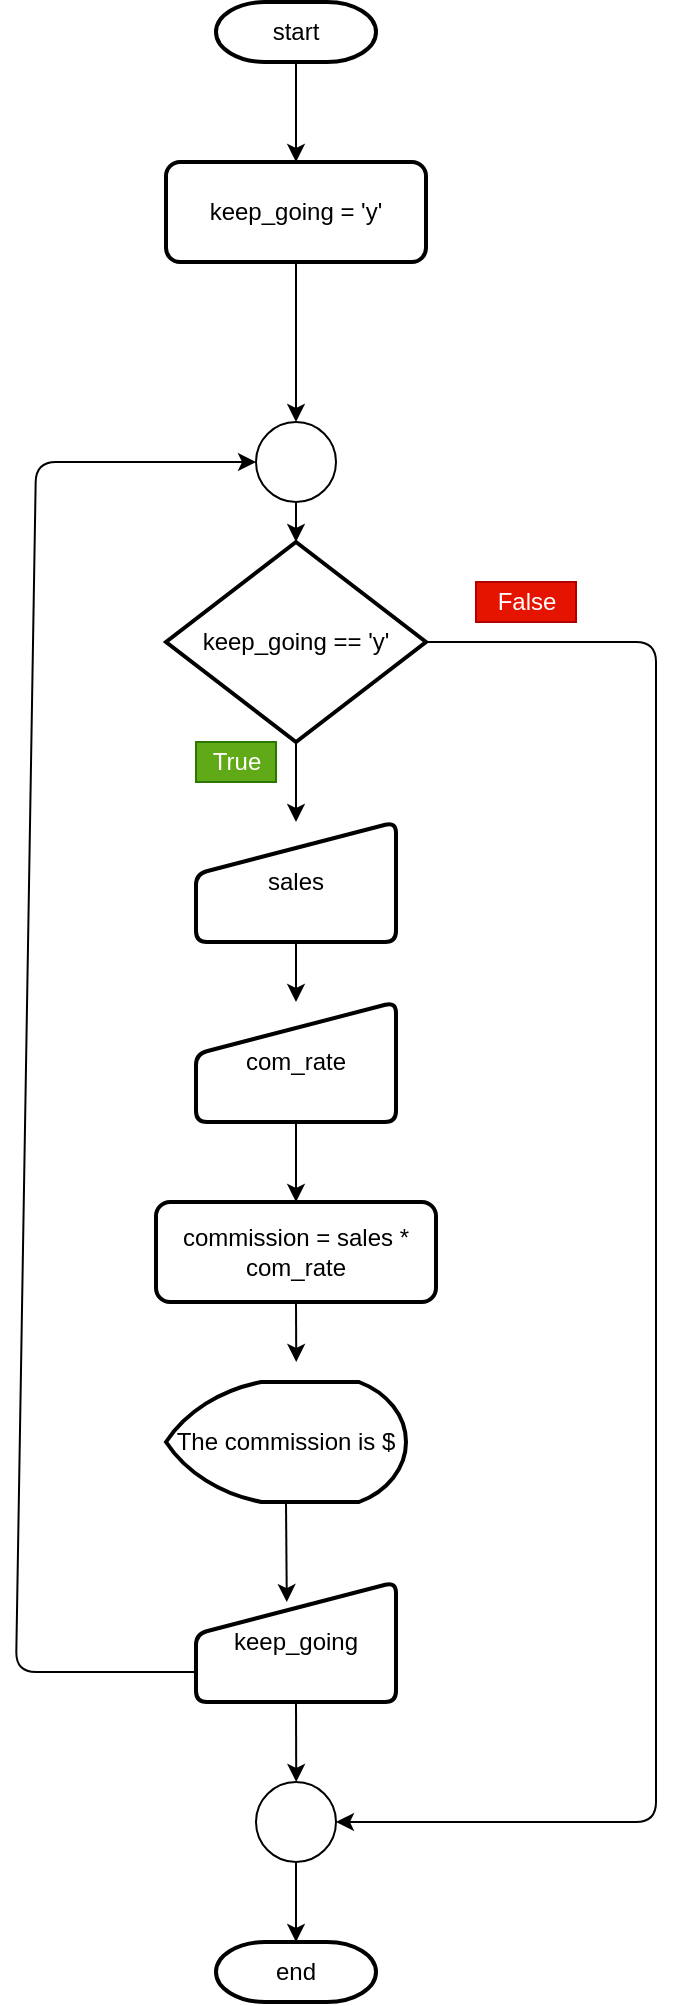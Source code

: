 <mxfile>
    <diagram id="3vSrMX8gWUE-hWXOEKJ5" name="Page-1">
        <mxGraphModel dx="513" dy="1412" grid="1" gridSize="10" guides="1" tooltips="1" connect="1" arrows="1" fold="1" page="1" pageScale="1" pageWidth="850" pageHeight="1100" math="0" shadow="0">
            <root>
                <mxCell id="0"/>
                <mxCell id="1" parent="0"/>
                <mxCell id="15" style="edgeStyle=none;html=1;exitX=0.5;exitY=1;exitDx=0;exitDy=0;exitPerimeter=0;entryX=0.5;entryY=0;entryDx=0;entryDy=0;" edge="1" parent="1" source="2" target="3">
                    <mxGeometry relative="1" as="geometry"/>
                </mxCell>
                <mxCell id="2" value="start" style="strokeWidth=2;html=1;shape=mxgraph.flowchart.terminator;whiteSpace=wrap;" vertex="1" parent="1">
                    <mxGeometry x="130" y="-70" width="80" height="30" as="geometry"/>
                </mxCell>
                <mxCell id="16" style="edgeStyle=none;html=1;exitX=0.5;exitY=1;exitDx=0;exitDy=0;entryX=0.5;entryY=0;entryDx=0;entryDy=0;entryPerimeter=0;" edge="1" parent="1" source="3" target="31">
                    <mxGeometry relative="1" as="geometry"/>
                </mxCell>
                <mxCell id="3" value="keep_going = 'y'" style="rounded=1;whiteSpace=wrap;html=1;absoluteArcSize=1;arcSize=14;strokeWidth=2;" vertex="1" parent="1">
                    <mxGeometry x="105" y="10" width="130" height="50" as="geometry"/>
                </mxCell>
                <mxCell id="17" style="edgeStyle=none;html=1;exitX=0.5;exitY=1;exitDx=0;exitDy=0;exitPerimeter=0;entryX=0.5;entryY=0;entryDx=0;entryDy=0;" edge="1" parent="1" source="6" target="7">
                    <mxGeometry relative="1" as="geometry"/>
                </mxCell>
                <mxCell id="24" style="edgeStyle=none;html=1;exitX=1;exitY=0.5;exitDx=0;exitDy=0;exitPerimeter=0;entryX=1;entryY=0.5;entryDx=0;entryDy=0;entryPerimeter=0;" edge="1" parent="1" source="6" target="29">
                    <mxGeometry relative="1" as="geometry">
                        <Array as="points">
                            <mxPoint x="350" y="250"/>
                            <mxPoint x="350" y="840"/>
                        </Array>
                    </mxGeometry>
                </mxCell>
                <mxCell id="6" value="keep_going == 'y'" style="strokeWidth=2;html=1;shape=mxgraph.flowchart.decision;whiteSpace=wrap;" vertex="1" parent="1">
                    <mxGeometry x="105" y="200" width="130" height="100" as="geometry"/>
                </mxCell>
                <mxCell id="18" style="edgeStyle=none;html=1;exitX=0.5;exitY=1;exitDx=0;exitDy=0;entryX=0.5;entryY=0;entryDx=0;entryDy=0;" edge="1" parent="1" source="7" target="8">
                    <mxGeometry relative="1" as="geometry"/>
                </mxCell>
                <mxCell id="7" value="sales" style="html=1;strokeWidth=2;shape=manualInput;whiteSpace=wrap;rounded=1;size=26;arcSize=11;" vertex="1" parent="1">
                    <mxGeometry x="120" y="340" width="100" height="60" as="geometry"/>
                </mxCell>
                <mxCell id="19" style="edgeStyle=none;html=1;exitX=0.5;exitY=1;exitDx=0;exitDy=0;" edge="1" parent="1" source="8" target="11">
                    <mxGeometry relative="1" as="geometry"/>
                </mxCell>
                <mxCell id="8" value="com_rate" style="html=1;strokeWidth=2;shape=manualInput;whiteSpace=wrap;rounded=1;size=26;arcSize=11;" vertex="1" parent="1">
                    <mxGeometry x="120" y="430" width="100" height="60" as="geometry"/>
                </mxCell>
                <mxCell id="20" style="edgeStyle=none;html=1;exitX=0.5;exitY=1;exitDx=0;exitDy=0;" edge="1" parent="1" source="11">
                    <mxGeometry relative="1" as="geometry">
                        <mxPoint x="170.118" y="610" as="targetPoint"/>
                    </mxGeometry>
                </mxCell>
                <mxCell id="11" value="commission = sales * com_rate" style="rounded=1;whiteSpace=wrap;html=1;absoluteArcSize=1;arcSize=14;strokeWidth=2;" vertex="1" parent="1">
                    <mxGeometry x="100" y="530" width="140" height="50" as="geometry"/>
                </mxCell>
                <mxCell id="21" style="edgeStyle=none;html=1;exitX=0.5;exitY=1;exitDx=0;exitDy=0;exitPerimeter=0;entryX=0.454;entryY=0.167;entryDx=0;entryDy=0;entryPerimeter=0;" edge="1" parent="1" source="12" target="13">
                    <mxGeometry relative="1" as="geometry"/>
                </mxCell>
                <mxCell id="12" value="The commission is $" style="strokeWidth=2;html=1;shape=mxgraph.flowchart.display;whiteSpace=wrap;" vertex="1" parent="1">
                    <mxGeometry x="105" y="620" width="120" height="60" as="geometry"/>
                </mxCell>
                <mxCell id="22" style="edgeStyle=none;html=1;exitX=0.5;exitY=1;exitDx=0;exitDy=0;" edge="1" parent="1" source="13">
                    <mxGeometry relative="1" as="geometry">
                        <mxPoint x="170.118" y="820" as="targetPoint"/>
                    </mxGeometry>
                </mxCell>
                <mxCell id="28" style="edgeStyle=none;html=1;exitX=0;exitY=0.75;exitDx=0;exitDy=0;entryX=0;entryY=0.5;entryDx=0;entryDy=0;entryPerimeter=0;" edge="1" parent="1" source="13" target="31">
                    <mxGeometry relative="1" as="geometry">
                        <mxPoint x="100" y="250.0" as="targetPoint"/>
                        <Array as="points">
                            <mxPoint x="30" y="765"/>
                            <mxPoint x="40" y="160"/>
                        </Array>
                    </mxGeometry>
                </mxCell>
                <mxCell id="13" value="keep_going" style="html=1;strokeWidth=2;shape=manualInput;whiteSpace=wrap;rounded=1;size=26;arcSize=11;" vertex="1" parent="1">
                    <mxGeometry x="120" y="720" width="100" height="60" as="geometry"/>
                </mxCell>
                <mxCell id="14" value="end" style="strokeWidth=2;html=1;shape=mxgraph.flowchart.terminator;whiteSpace=wrap;" vertex="1" parent="1">
                    <mxGeometry x="130" y="900" width="80" height="30" as="geometry"/>
                </mxCell>
                <mxCell id="25" value="False" style="text;html=1;align=center;verticalAlign=middle;resizable=0;points=[];autosize=1;strokeColor=#B20000;fillColor=#e51400;fontColor=#ffffff;" vertex="1" parent="1">
                    <mxGeometry x="260" y="220" width="50" height="20" as="geometry"/>
                </mxCell>
                <mxCell id="26" value="True" style="text;html=1;align=center;verticalAlign=middle;resizable=0;points=[];autosize=1;strokeColor=#2D7600;fillColor=#60a917;fontColor=#ffffff;" vertex="1" parent="1">
                    <mxGeometry x="120" y="300" width="40" height="20" as="geometry"/>
                </mxCell>
                <mxCell id="30" style="edgeStyle=none;html=1;exitX=0.5;exitY=1;exitDx=0;exitDy=0;exitPerimeter=0;entryX=0.5;entryY=0;entryDx=0;entryDy=0;entryPerimeter=0;" edge="1" parent="1" source="29" target="14">
                    <mxGeometry relative="1" as="geometry"/>
                </mxCell>
                <mxCell id="29" value="" style="verticalLabelPosition=bottom;verticalAlign=top;html=1;shape=mxgraph.flowchart.on-page_reference;" vertex="1" parent="1">
                    <mxGeometry x="150" y="820" width="40" height="40" as="geometry"/>
                </mxCell>
                <mxCell id="32" value="" style="edgeStyle=none;html=1;" edge="1" parent="1" source="31" target="6">
                    <mxGeometry relative="1" as="geometry"/>
                </mxCell>
                <mxCell id="31" value="" style="verticalLabelPosition=bottom;verticalAlign=top;html=1;shape=mxgraph.flowchart.on-page_reference;" vertex="1" parent="1">
                    <mxGeometry x="150" y="140" width="40" height="40" as="geometry"/>
                </mxCell>
            </root>
        </mxGraphModel>
    </diagram>
</mxfile>